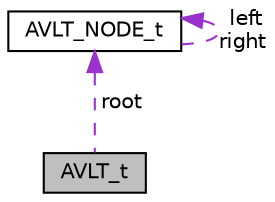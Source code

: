 digraph "AVLT_t"
{
 // INTERACTIVE_SVG=YES
 // LATEX_PDF_SIZE
  bgcolor="transparent";
  edge [fontname="Helvetica",fontsize="10",labelfontname="Helvetica",labelfontsize="10"];
  node [fontname="Helvetica",fontsize="10",shape=record];
  Node1 [label="AVLT_t",height=0.2,width=0.4,color="black", fillcolor="grey75", style="filled", fontcolor="black",tooltip=" "];
  Node2 -> Node1 [dir="back",color="darkorchid3",fontsize="10",style="dashed",label=" root" ,fontname="Helvetica"];
  Node2 [label="AVLT_NODE_t",height=0.2,width=0.4,color="black",URL="$struct_a_v_l_t___n_o_d_e__t.html",tooltip=" "];
  Node2 -> Node2 [dir="back",color="darkorchid3",fontsize="10",style="dashed",label=" left\nright" ,fontname="Helvetica"];
}
